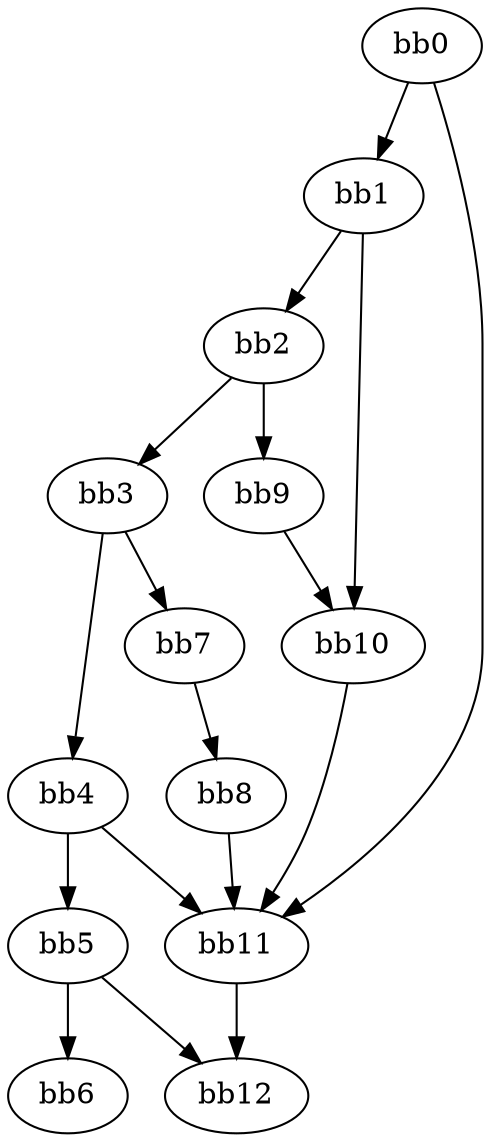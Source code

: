 digraph {
    0 [ label = "bb0\l" ]
    1 [ label = "bb1\l" ]
    2 [ label = "bb2\l" ]
    3 [ label = "bb3\l" ]
    4 [ label = "bb4\l" ]
    5 [ label = "bb5\l" ]
    6 [ label = "bb6\l" ]
    7 [ label = "bb7\l" ]
    8 [ label = "bb8\l" ]
    9 [ label = "bb9\l" ]
    10 [ label = "bb10\l" ]
    11 [ label = "bb11\l" ]
    12 [ label = "bb12\l" ]
    0 -> 1 [ ]
    0 -> 11 [ ]
    1 -> 2 [ ]
    1 -> 10 [ ]
    2 -> 3 [ ]
    2 -> 9 [ ]
    3 -> 4 [ ]
    3 -> 7 [ ]
    4 -> 5 [ ]
    4 -> 11 [ ]
    5 -> 6 [ ]
    5 -> 12 [ ]
    7 -> 8 [ ]
    8 -> 11 [ ]
    9 -> 10 [ ]
    10 -> 11 [ ]
    11 -> 12 [ ]
}

